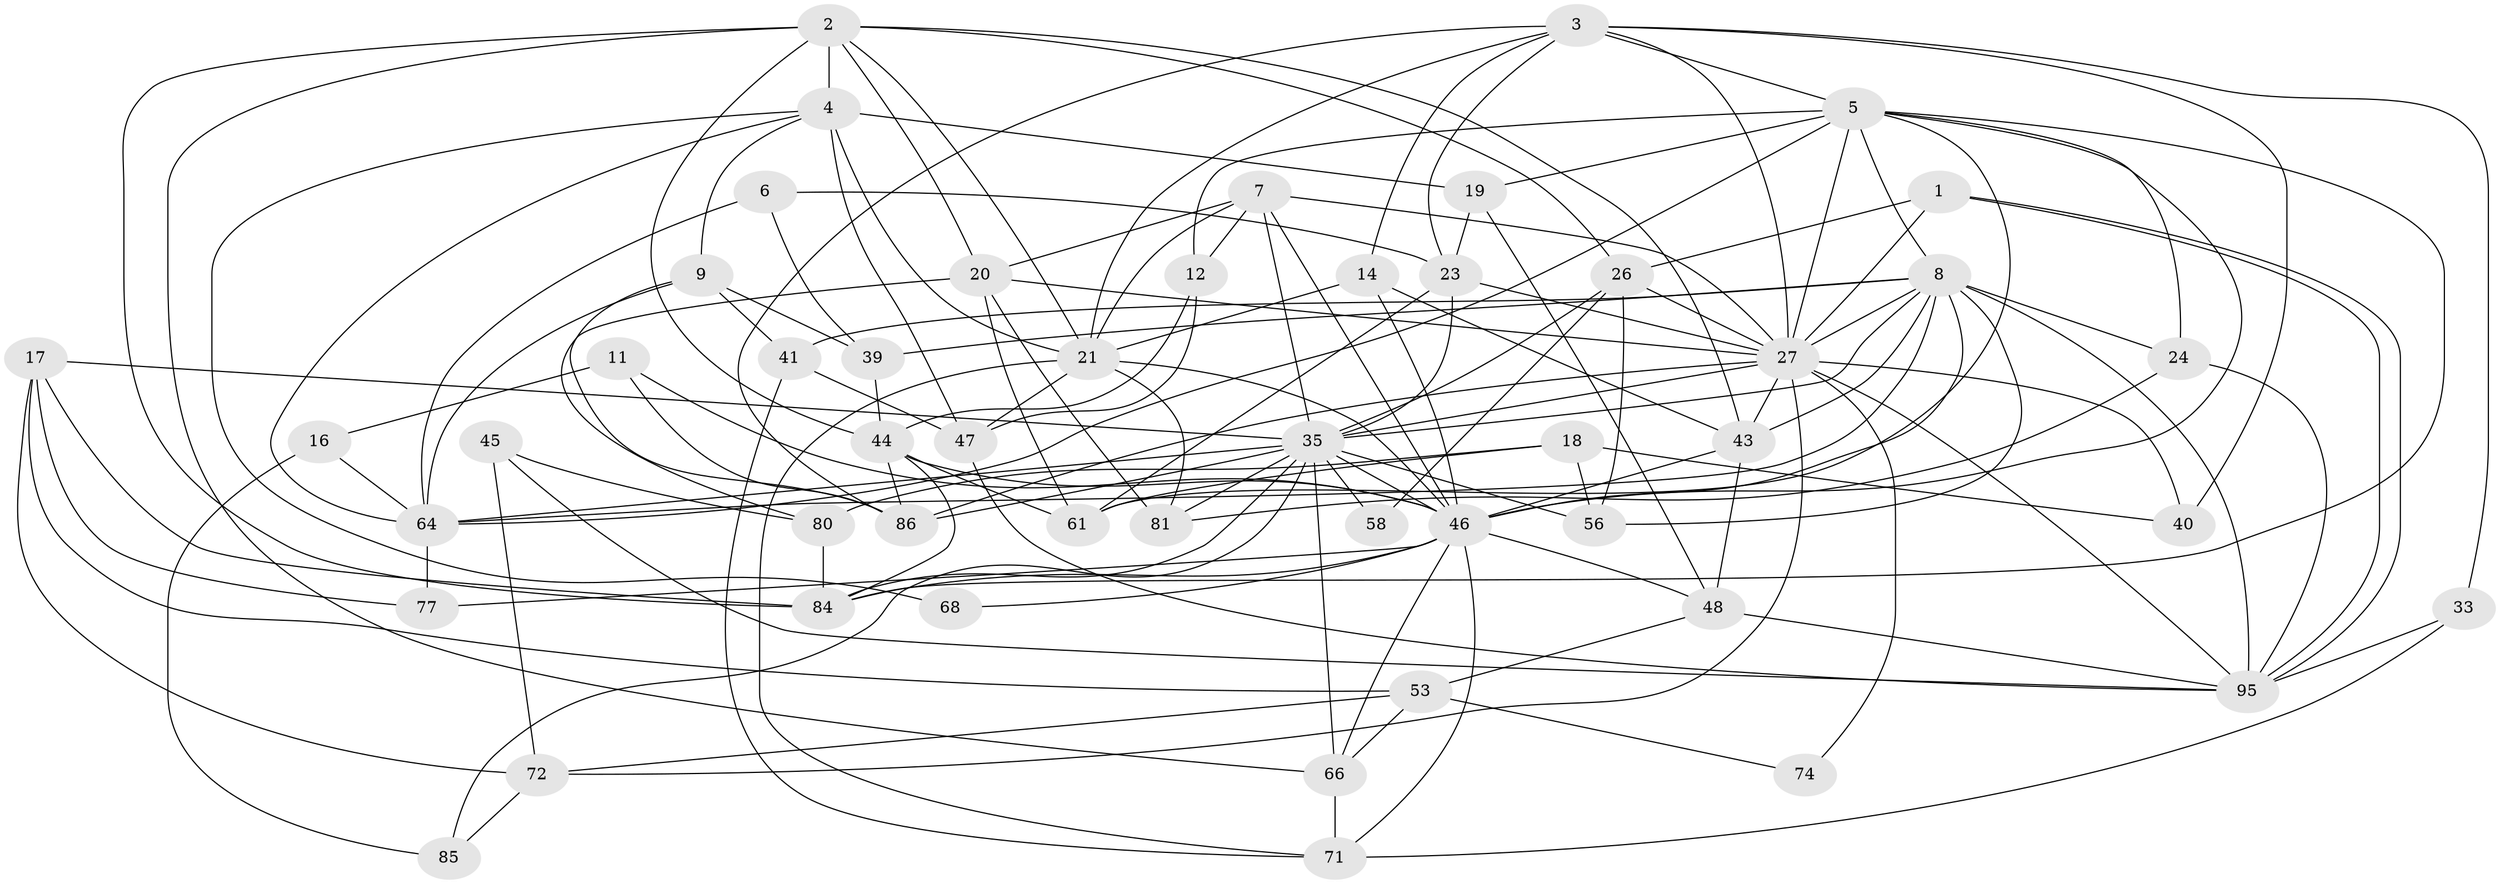 // original degree distribution, {5: 0.11, 7: 0.07, 6: 0.08, 3: 0.3, 4: 0.29, 2: 0.13, 8: 0.02}
// Generated by graph-tools (version 1.1) at 2025/14/03/09/25 04:14:58]
// undirected, 50 vertices, 142 edges
graph export_dot {
graph [start="1"]
  node [color=gray90,style=filled];
  1;
  2 [super="+55+13"];
  3 [super="+91+15"];
  4 [super="+34"];
  5 [super="+32+25"];
  6 [super="+52"];
  7 [super="+87+94"];
  8 [super="+10"];
  9 [super="+60"];
  11;
  12 [super="+22"];
  14 [super="+36"];
  16;
  17 [super="+73+38"];
  18;
  19;
  20 [super="+31+28"];
  21 [super="+37"];
  23;
  24 [super="+29"];
  26 [super="+50"];
  27 [super="+30"];
  33;
  35 [super="+51+65+62"];
  39;
  40;
  41;
  43 [super="+83"];
  44;
  45;
  46 [super="+57+63"];
  47 [super="+100"];
  48 [super="+78"];
  53 [super="+59"];
  56;
  58;
  61 [super="+79+92"];
  64 [super="+76"];
  66 [super="+93"];
  68;
  71 [super="+90"];
  72 [super="+88"];
  74;
  77;
  80;
  81;
  84;
  85;
  86;
  95 [super="+96"];
  1 -- 95;
  1 -- 95;
  1 -- 27 [weight=2];
  1 -- 26;
  2 -- 66;
  2 -- 26;
  2 -- 4 [weight=2];
  2 -- 44;
  2 -- 21;
  2 -- 20;
  2 -- 43;
  2 -- 84;
  3 -- 23;
  3 -- 21;
  3 -- 40;
  3 -- 33;
  3 -- 86;
  3 -- 27;
  3 -- 14;
  3 -- 5;
  4 -- 19;
  4 -- 47;
  4 -- 21;
  4 -- 64;
  4 -- 68;
  4 -- 9;
  5 -- 19;
  5 -- 64;
  5 -- 24;
  5 -- 84;
  5 -- 61;
  5 -- 46;
  5 -- 8;
  5 -- 27;
  5 -- 12;
  6 -- 64;
  6 -- 23;
  6 -- 39;
  7 -- 35;
  7 -- 27 [weight=2];
  7 -- 21;
  7 -- 20;
  7 -- 12;
  7 -- 46;
  8 -- 24;
  8 -- 35;
  8 -- 56;
  8 -- 64;
  8 -- 39;
  8 -- 41;
  8 -- 27;
  8 -- 46;
  8 -- 43;
  8 -- 95;
  9 -- 39;
  9 -- 41;
  9 -- 64;
  9 -- 86;
  11 -- 16;
  11 -- 86;
  11 -- 46;
  12 -- 44;
  12 -- 47;
  14 -- 21;
  14 -- 43;
  14 -- 46;
  16 -- 85;
  16 -- 64;
  17 -- 72;
  17 -- 84;
  17 -- 77;
  17 -- 53;
  17 -- 35;
  18 -- 40;
  18 -- 80;
  18 -- 56;
  18 -- 61;
  19 -- 23;
  19 -- 48;
  20 -- 80;
  20 -- 27;
  20 -- 61;
  20 -- 81;
  21 -- 71;
  21 -- 46 [weight=2];
  21 -- 47;
  21 -- 81;
  23 -- 27;
  23 -- 35;
  23 -- 61;
  24 -- 81;
  24 -- 95;
  26 -- 56;
  26 -- 58;
  26 -- 27;
  26 -- 35;
  27 -- 40;
  27 -- 74;
  27 -- 86;
  27 -- 95;
  27 -- 72;
  27 -- 43;
  27 -- 35 [weight=2];
  33 -- 71;
  33 -- 95;
  35 -- 58;
  35 -- 81;
  35 -- 56;
  35 -- 85;
  35 -- 66;
  35 -- 84;
  35 -- 46;
  35 -- 64;
  35 -- 86;
  39 -- 44;
  41 -- 71;
  41 -- 47;
  43 -- 48;
  43 -- 46;
  44 -- 86;
  44 -- 61;
  44 -- 84;
  44 -- 46;
  45 -- 80;
  45 -- 95;
  45 -- 72;
  46 -- 84;
  46 -- 68;
  46 -- 71;
  46 -- 77;
  46 -- 48;
  46 -- 66;
  47 -- 95;
  48 -- 53;
  48 -- 95;
  53 -- 72;
  53 -- 74;
  53 -- 66;
  64 -- 77;
  66 -- 71;
  72 -- 85;
  80 -- 84;
}
